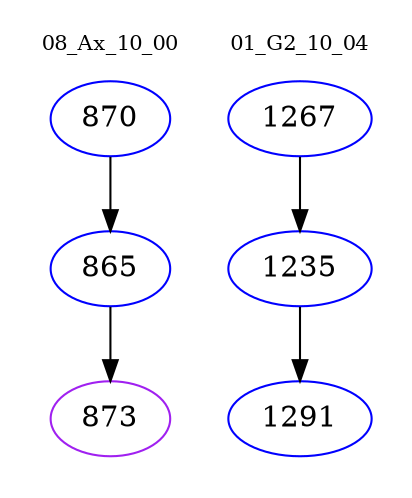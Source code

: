 digraph{
subgraph cluster_0 {
color = white
label = "08_Ax_10_00";
fontsize=10;
T0_870 [label="870", color="blue"]
T0_870 -> T0_865 [color="black"]
T0_865 [label="865", color="blue"]
T0_865 -> T0_873 [color="black"]
T0_873 [label="873", color="purple"]
}
subgraph cluster_1 {
color = white
label = "01_G2_10_04";
fontsize=10;
T1_1267 [label="1267", color="blue"]
T1_1267 -> T1_1235 [color="black"]
T1_1235 [label="1235", color="blue"]
T1_1235 -> T1_1291 [color="black"]
T1_1291 [label="1291", color="blue"]
}
}
